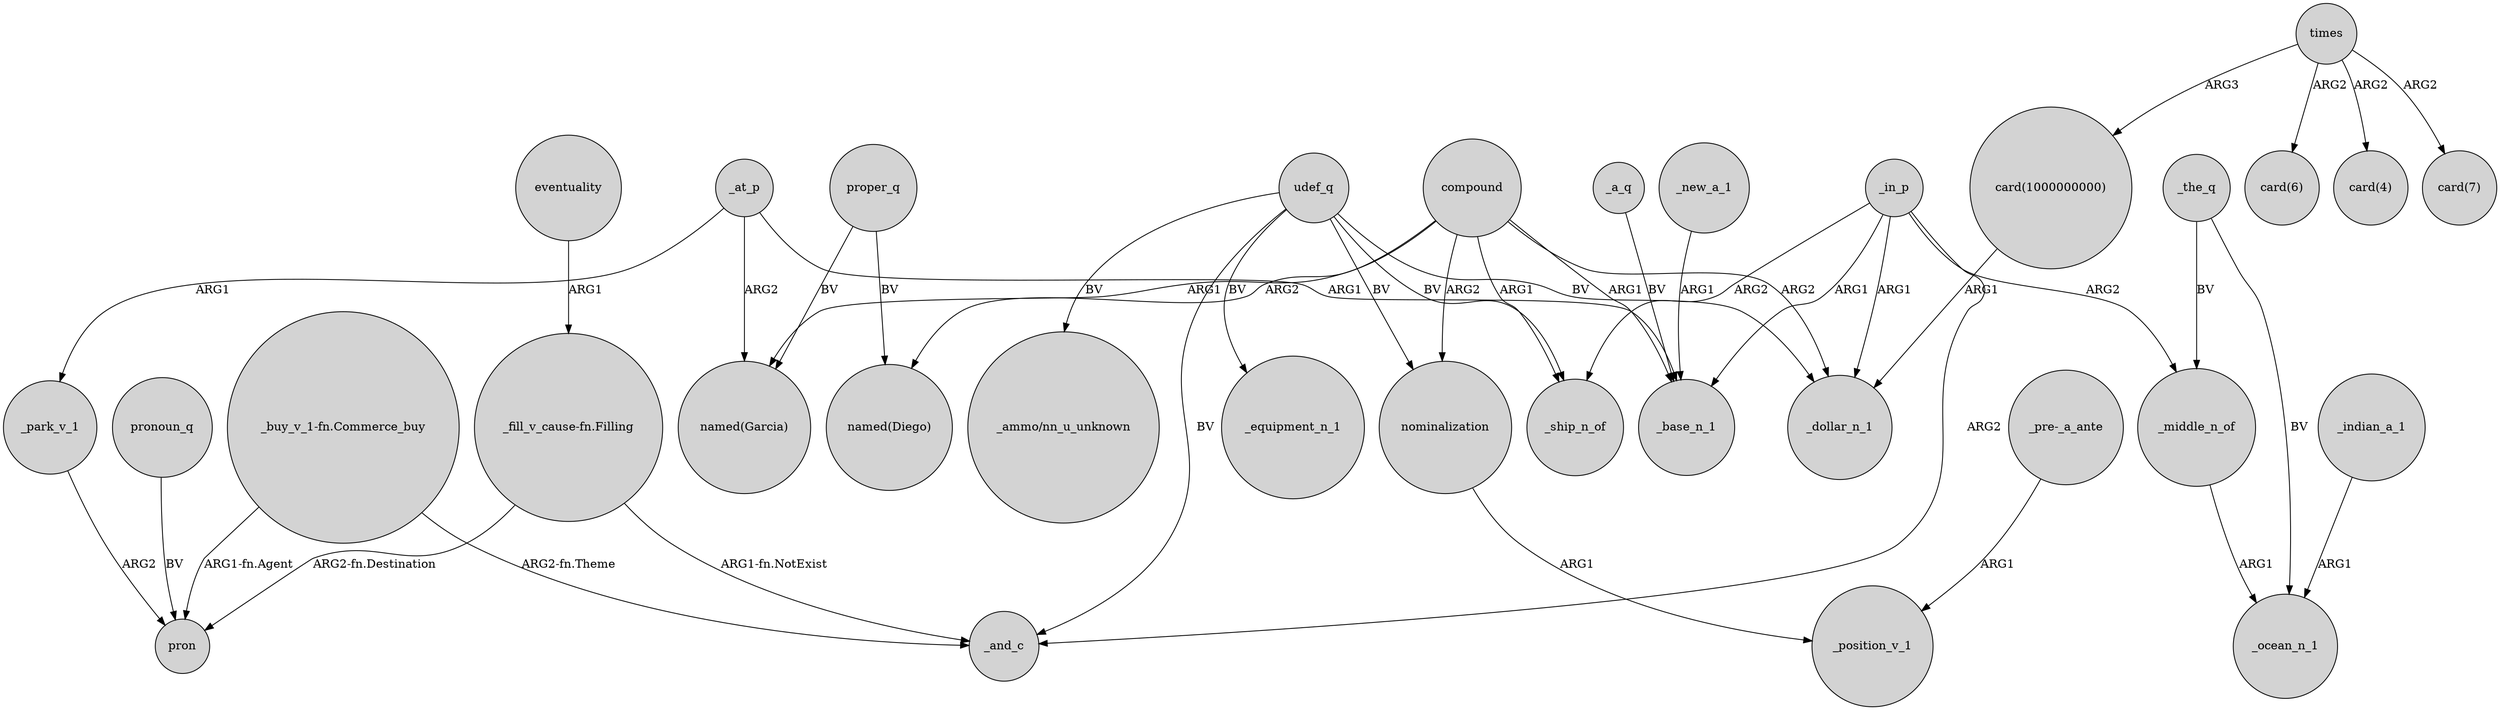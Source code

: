 digraph {
	node [shape=circle style=filled]
	udef_q -> "_ammo/nn_u_unknown" [label=BV]
	"_buy_v_1-fn.Commerce_buy" -> _and_c [label="ARG2-fn.Theme"]
	udef_q -> _equipment_n_1 [label=BV]
	proper_q -> "named(Diego)" [label=BV]
	_middle_n_of -> _ocean_n_1 [label=ARG1]
	udef_q -> _ship_n_of [label=BV]
	"_buy_v_1-fn.Commerce_buy" -> pron [label="ARG1-fn.Agent"]
	_park_v_1 -> pron [label=ARG2]
	compound -> "named(Garcia)" [label=ARG1]
	times -> "card(6)" [label=ARG2]
	compound -> nominalization [label=ARG2]
	_the_q -> _ocean_n_1 [label=BV]
	_at_p -> _park_v_1 [label=ARG1]
	_at_p -> "named(Garcia)" [label=ARG2]
	times -> "card(1000000000)" [label=ARG3]
	nominalization -> _position_v_1 [label=ARG1]
	pronoun_q -> pron [label=BV]
	"_fill_v_cause-fn.Filling" -> pron [label="ARG2-fn.Destination"]
	times -> "card(4)" [label=ARG2]
	_at_p -> _base_n_1 [label=ARG1]
	_the_q -> _middle_n_of [label=BV]
	_indian_a_1 -> _ocean_n_1 [label=ARG1]
	_a_q -> _base_n_1 [label=BV]
	udef_q -> nominalization [label=BV]
	compound -> "named(Diego)" [label=ARG2]
	times -> "card(7)" [label=ARG2]
	_in_p -> _ship_n_of [label=ARG2]
	compound -> _ship_n_of [label=ARG1]
	eventuality -> "_fill_v_cause-fn.Filling" [label=ARG1]
	_in_p -> _middle_n_of [label=ARG2]
	proper_q -> "named(Garcia)" [label=BV]
	_in_p -> _dollar_n_1 [label=ARG1]
	"_fill_v_cause-fn.Filling" -> _and_c [label="ARG1-fn.NotExist"]
	_new_a_1 -> _base_n_1 [label=ARG1]
	"card(1000000000)" -> _dollar_n_1 [label=ARG1]
	compound -> _dollar_n_1 [label=ARG2]
	udef_q -> _and_c [label=BV]
	_in_p -> _base_n_1 [label=ARG1]
	compound -> _base_n_1 [label=ARG1]
	_in_p -> _and_c [label=ARG2]
	udef_q -> _dollar_n_1 [label=BV]
	"_pre-_a_ante" -> _position_v_1 [label=ARG1]
}
